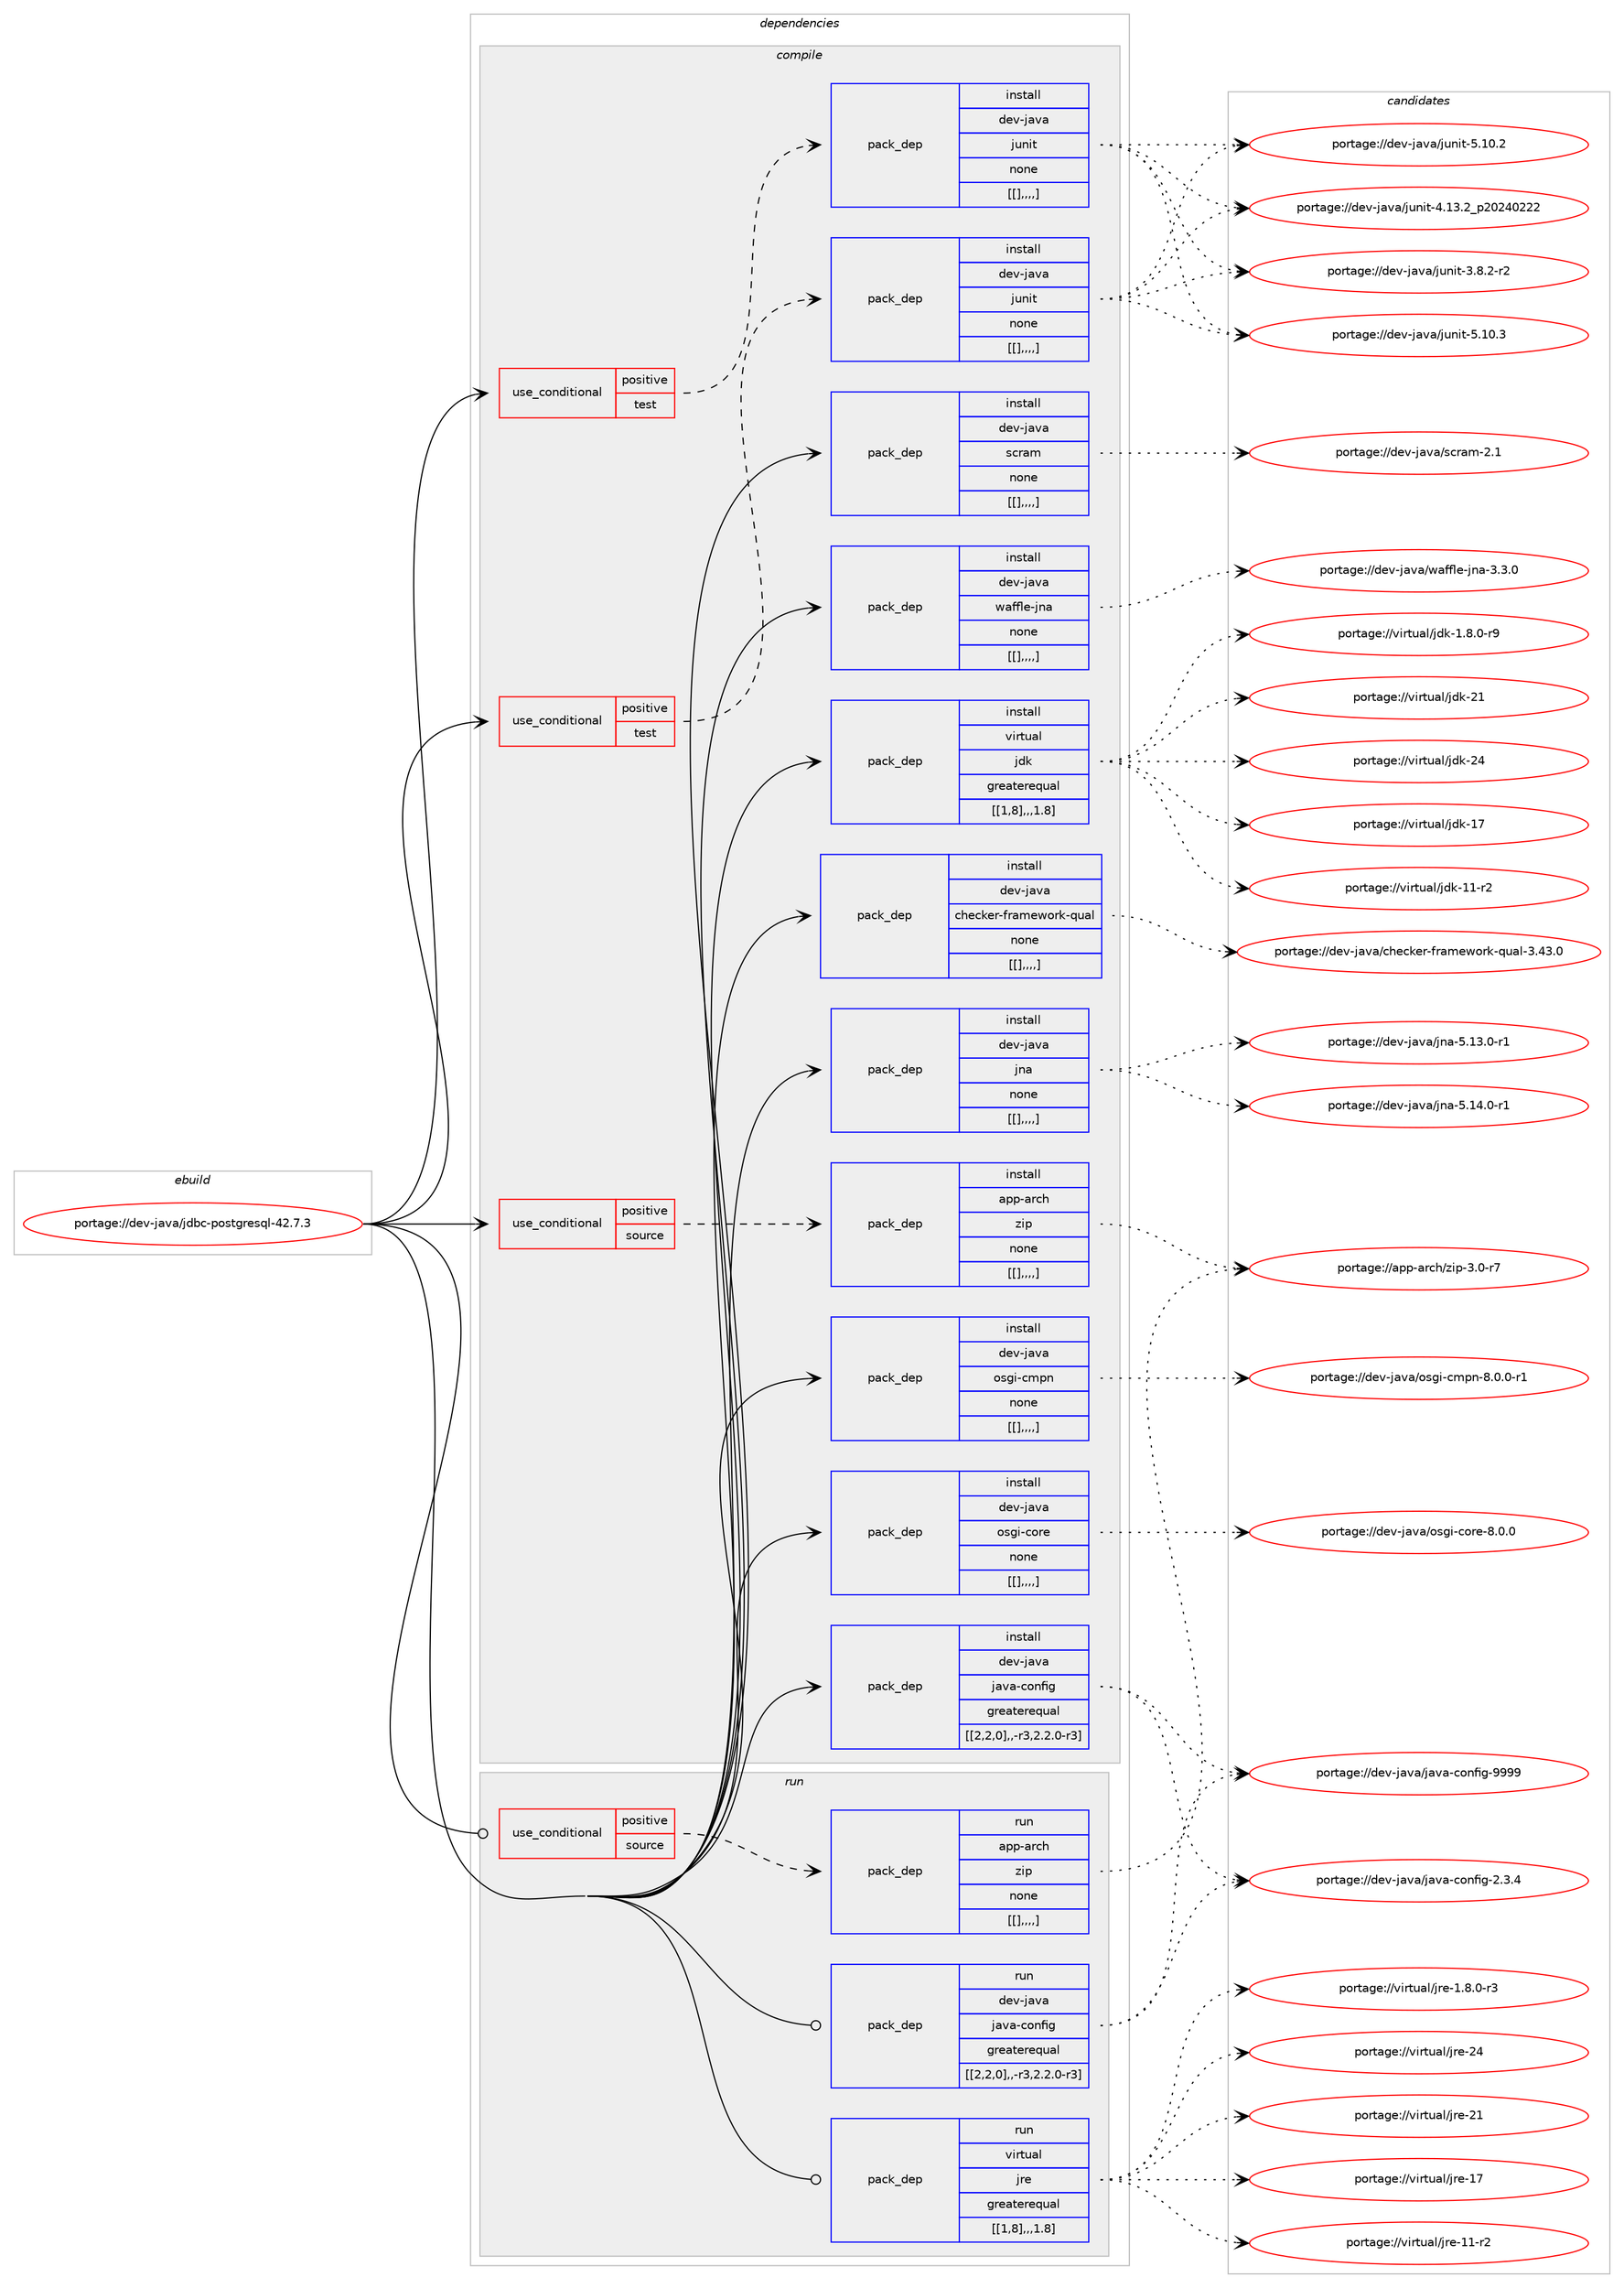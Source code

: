 digraph prolog {

# *************
# Graph options
# *************

newrank=true;
concentrate=true;
compound=true;
graph [rankdir=LR,fontname=Helvetica,fontsize=10,ranksep=1.5];#, ranksep=2.5, nodesep=0.2];
edge  [arrowhead=vee];
node  [fontname=Helvetica,fontsize=10];

# **********
# The ebuild
# **********

subgraph cluster_leftcol {
color=gray;
label=<<i>ebuild</i>>;
id [label="portage://dev-java/jdbc-postgresql-42.7.3", color=red, width=4, href="../dev-java/jdbc-postgresql-42.7.3.svg"];
}

# ****************
# The dependencies
# ****************

subgraph cluster_midcol {
color=gray;
label=<<i>dependencies</i>>;
subgraph cluster_compile {
fillcolor="#eeeeee";
style=filled;
label=<<i>compile</i>>;
subgraph cond22394 {
dependency95548 [label=<<TABLE BORDER="0" CELLBORDER="1" CELLSPACING="0" CELLPADDING="4"><TR><TD ROWSPAN="3" CELLPADDING="10">use_conditional</TD></TR><TR><TD>positive</TD></TR><TR><TD>source</TD></TR></TABLE>>, shape=none, color=red];
subgraph pack72104 {
dependency95549 [label=<<TABLE BORDER="0" CELLBORDER="1" CELLSPACING="0" CELLPADDING="4" WIDTH="220"><TR><TD ROWSPAN="6" CELLPADDING="30">pack_dep</TD></TR><TR><TD WIDTH="110">install</TD></TR><TR><TD>app-arch</TD></TR><TR><TD>zip</TD></TR><TR><TD>none</TD></TR><TR><TD>[[],,,,]</TD></TR></TABLE>>, shape=none, color=blue];
}
dependency95548:e -> dependency95549:w [weight=20,style="dashed",arrowhead="vee"];
}
id:e -> dependency95548:w [weight=20,style="solid",arrowhead="vee"];
subgraph cond22395 {
dependency95550 [label=<<TABLE BORDER="0" CELLBORDER="1" CELLSPACING="0" CELLPADDING="4"><TR><TD ROWSPAN="3" CELLPADDING="10">use_conditional</TD></TR><TR><TD>positive</TD></TR><TR><TD>test</TD></TR></TABLE>>, shape=none, color=red];
subgraph pack72105 {
dependency95551 [label=<<TABLE BORDER="0" CELLBORDER="1" CELLSPACING="0" CELLPADDING="4" WIDTH="220"><TR><TD ROWSPAN="6" CELLPADDING="30">pack_dep</TD></TR><TR><TD WIDTH="110">install</TD></TR><TR><TD>dev-java</TD></TR><TR><TD>junit</TD></TR><TR><TD>none</TD></TR><TR><TD>[[],,,,]</TD></TR></TABLE>>, shape=none, color=blue];
}
dependency95550:e -> dependency95551:w [weight=20,style="dashed",arrowhead="vee"];
}
id:e -> dependency95550:w [weight=20,style="solid",arrowhead="vee"];
subgraph cond22396 {
dependency95552 [label=<<TABLE BORDER="0" CELLBORDER="1" CELLSPACING="0" CELLPADDING="4"><TR><TD ROWSPAN="3" CELLPADDING="10">use_conditional</TD></TR><TR><TD>positive</TD></TR><TR><TD>test</TD></TR></TABLE>>, shape=none, color=red];
subgraph pack72106 {
dependency95553 [label=<<TABLE BORDER="0" CELLBORDER="1" CELLSPACING="0" CELLPADDING="4" WIDTH="220"><TR><TD ROWSPAN="6" CELLPADDING="30">pack_dep</TD></TR><TR><TD WIDTH="110">install</TD></TR><TR><TD>dev-java</TD></TR><TR><TD>junit</TD></TR><TR><TD>none</TD></TR><TR><TD>[[],,,,]</TD></TR></TABLE>>, shape=none, color=blue];
}
dependency95552:e -> dependency95553:w [weight=20,style="dashed",arrowhead="vee"];
}
id:e -> dependency95552:w [weight=20,style="solid",arrowhead="vee"];
subgraph pack72107 {
dependency95554 [label=<<TABLE BORDER="0" CELLBORDER="1" CELLSPACING="0" CELLPADDING="4" WIDTH="220"><TR><TD ROWSPAN="6" CELLPADDING="30">pack_dep</TD></TR><TR><TD WIDTH="110">install</TD></TR><TR><TD>dev-java</TD></TR><TR><TD>checker-framework-qual</TD></TR><TR><TD>none</TD></TR><TR><TD>[[],,,,]</TD></TR></TABLE>>, shape=none, color=blue];
}
id:e -> dependency95554:w [weight=20,style="solid",arrowhead="vee"];
subgraph pack72108 {
dependency95555 [label=<<TABLE BORDER="0" CELLBORDER="1" CELLSPACING="0" CELLPADDING="4" WIDTH="220"><TR><TD ROWSPAN="6" CELLPADDING="30">pack_dep</TD></TR><TR><TD WIDTH="110">install</TD></TR><TR><TD>dev-java</TD></TR><TR><TD>java-config</TD></TR><TR><TD>greaterequal</TD></TR><TR><TD>[[2,2,0],,-r3,2.2.0-r3]</TD></TR></TABLE>>, shape=none, color=blue];
}
id:e -> dependency95555:w [weight=20,style="solid",arrowhead="vee"];
subgraph pack72109 {
dependency95556 [label=<<TABLE BORDER="0" CELLBORDER="1" CELLSPACING="0" CELLPADDING="4" WIDTH="220"><TR><TD ROWSPAN="6" CELLPADDING="30">pack_dep</TD></TR><TR><TD WIDTH="110">install</TD></TR><TR><TD>dev-java</TD></TR><TR><TD>jna</TD></TR><TR><TD>none</TD></TR><TR><TD>[[],,,,]</TD></TR></TABLE>>, shape=none, color=blue];
}
id:e -> dependency95556:w [weight=20,style="solid",arrowhead="vee"];
subgraph pack72110 {
dependency95557 [label=<<TABLE BORDER="0" CELLBORDER="1" CELLSPACING="0" CELLPADDING="4" WIDTH="220"><TR><TD ROWSPAN="6" CELLPADDING="30">pack_dep</TD></TR><TR><TD WIDTH="110">install</TD></TR><TR><TD>dev-java</TD></TR><TR><TD>osgi-cmpn</TD></TR><TR><TD>none</TD></TR><TR><TD>[[],,,,]</TD></TR></TABLE>>, shape=none, color=blue];
}
id:e -> dependency95557:w [weight=20,style="solid",arrowhead="vee"];
subgraph pack72111 {
dependency95558 [label=<<TABLE BORDER="0" CELLBORDER="1" CELLSPACING="0" CELLPADDING="4" WIDTH="220"><TR><TD ROWSPAN="6" CELLPADDING="30">pack_dep</TD></TR><TR><TD WIDTH="110">install</TD></TR><TR><TD>dev-java</TD></TR><TR><TD>osgi-core</TD></TR><TR><TD>none</TD></TR><TR><TD>[[],,,,]</TD></TR></TABLE>>, shape=none, color=blue];
}
id:e -> dependency95558:w [weight=20,style="solid",arrowhead="vee"];
subgraph pack72112 {
dependency95559 [label=<<TABLE BORDER="0" CELLBORDER="1" CELLSPACING="0" CELLPADDING="4" WIDTH="220"><TR><TD ROWSPAN="6" CELLPADDING="30">pack_dep</TD></TR><TR><TD WIDTH="110">install</TD></TR><TR><TD>dev-java</TD></TR><TR><TD>scram</TD></TR><TR><TD>none</TD></TR><TR><TD>[[],,,,]</TD></TR></TABLE>>, shape=none, color=blue];
}
id:e -> dependency95559:w [weight=20,style="solid",arrowhead="vee"];
subgraph pack72113 {
dependency95560 [label=<<TABLE BORDER="0" CELLBORDER="1" CELLSPACING="0" CELLPADDING="4" WIDTH="220"><TR><TD ROWSPAN="6" CELLPADDING="30">pack_dep</TD></TR><TR><TD WIDTH="110">install</TD></TR><TR><TD>dev-java</TD></TR><TR><TD>waffle-jna</TD></TR><TR><TD>none</TD></TR><TR><TD>[[],,,,]</TD></TR></TABLE>>, shape=none, color=blue];
}
id:e -> dependency95560:w [weight=20,style="solid",arrowhead="vee"];
subgraph pack72114 {
dependency95561 [label=<<TABLE BORDER="0" CELLBORDER="1" CELLSPACING="0" CELLPADDING="4" WIDTH="220"><TR><TD ROWSPAN="6" CELLPADDING="30">pack_dep</TD></TR><TR><TD WIDTH="110">install</TD></TR><TR><TD>virtual</TD></TR><TR><TD>jdk</TD></TR><TR><TD>greaterequal</TD></TR><TR><TD>[[1,8],,,1.8]</TD></TR></TABLE>>, shape=none, color=blue];
}
id:e -> dependency95561:w [weight=20,style="solid",arrowhead="vee"];
}
subgraph cluster_compileandrun {
fillcolor="#eeeeee";
style=filled;
label=<<i>compile and run</i>>;
}
subgraph cluster_run {
fillcolor="#eeeeee";
style=filled;
label=<<i>run</i>>;
subgraph cond22397 {
dependency95562 [label=<<TABLE BORDER="0" CELLBORDER="1" CELLSPACING="0" CELLPADDING="4"><TR><TD ROWSPAN="3" CELLPADDING="10">use_conditional</TD></TR><TR><TD>positive</TD></TR><TR><TD>source</TD></TR></TABLE>>, shape=none, color=red];
subgraph pack72115 {
dependency95563 [label=<<TABLE BORDER="0" CELLBORDER="1" CELLSPACING="0" CELLPADDING="4" WIDTH="220"><TR><TD ROWSPAN="6" CELLPADDING="30">pack_dep</TD></TR><TR><TD WIDTH="110">run</TD></TR><TR><TD>app-arch</TD></TR><TR><TD>zip</TD></TR><TR><TD>none</TD></TR><TR><TD>[[],,,,]</TD></TR></TABLE>>, shape=none, color=blue];
}
dependency95562:e -> dependency95563:w [weight=20,style="dashed",arrowhead="vee"];
}
id:e -> dependency95562:w [weight=20,style="solid",arrowhead="odot"];
subgraph pack72116 {
dependency95564 [label=<<TABLE BORDER="0" CELLBORDER="1" CELLSPACING="0" CELLPADDING="4" WIDTH="220"><TR><TD ROWSPAN="6" CELLPADDING="30">pack_dep</TD></TR><TR><TD WIDTH="110">run</TD></TR><TR><TD>dev-java</TD></TR><TR><TD>java-config</TD></TR><TR><TD>greaterequal</TD></TR><TR><TD>[[2,2,0],,-r3,2.2.0-r3]</TD></TR></TABLE>>, shape=none, color=blue];
}
id:e -> dependency95564:w [weight=20,style="solid",arrowhead="odot"];
subgraph pack72117 {
dependency95565 [label=<<TABLE BORDER="0" CELLBORDER="1" CELLSPACING="0" CELLPADDING="4" WIDTH="220"><TR><TD ROWSPAN="6" CELLPADDING="30">pack_dep</TD></TR><TR><TD WIDTH="110">run</TD></TR><TR><TD>virtual</TD></TR><TR><TD>jre</TD></TR><TR><TD>greaterequal</TD></TR><TR><TD>[[1,8],,,1.8]</TD></TR></TABLE>>, shape=none, color=blue];
}
id:e -> dependency95565:w [weight=20,style="solid",arrowhead="odot"];
}
}

# **************
# The candidates
# **************

subgraph cluster_choices {
rank=same;
color=gray;
label=<<i>candidates</i>>;

subgraph choice72104 {
color=black;
nodesep=1;
choice9711211245971149910447122105112455146484511455 [label="portage://app-arch/zip-3.0-r7", color=red, width=4,href="../app-arch/zip-3.0-r7.svg"];
dependency95549:e -> choice9711211245971149910447122105112455146484511455:w [style=dotted,weight="100"];
}
subgraph choice72105 {
color=black;
nodesep=1;
choice1001011184510697118974710611711010511645534649484651 [label="portage://dev-java/junit-5.10.3", color=red, width=4,href="../dev-java/junit-5.10.3.svg"];
choice1001011184510697118974710611711010511645534649484650 [label="portage://dev-java/junit-5.10.2", color=red, width=4,href="../dev-java/junit-5.10.2.svg"];
choice1001011184510697118974710611711010511645524649514650951125048505248505050 [label="portage://dev-java/junit-4.13.2_p20240222", color=red, width=4,href="../dev-java/junit-4.13.2_p20240222.svg"];
choice100101118451069711897471061171101051164551465646504511450 [label="portage://dev-java/junit-3.8.2-r2", color=red, width=4,href="../dev-java/junit-3.8.2-r2.svg"];
dependency95551:e -> choice1001011184510697118974710611711010511645534649484651:w [style=dotted,weight="100"];
dependency95551:e -> choice1001011184510697118974710611711010511645534649484650:w [style=dotted,weight="100"];
dependency95551:e -> choice1001011184510697118974710611711010511645524649514650951125048505248505050:w [style=dotted,weight="100"];
dependency95551:e -> choice100101118451069711897471061171101051164551465646504511450:w [style=dotted,weight="100"];
}
subgraph choice72106 {
color=black;
nodesep=1;
choice1001011184510697118974710611711010511645534649484651 [label="portage://dev-java/junit-5.10.3", color=red, width=4,href="../dev-java/junit-5.10.3.svg"];
choice1001011184510697118974710611711010511645534649484650 [label="portage://dev-java/junit-5.10.2", color=red, width=4,href="../dev-java/junit-5.10.2.svg"];
choice1001011184510697118974710611711010511645524649514650951125048505248505050 [label="portage://dev-java/junit-4.13.2_p20240222", color=red, width=4,href="../dev-java/junit-4.13.2_p20240222.svg"];
choice100101118451069711897471061171101051164551465646504511450 [label="portage://dev-java/junit-3.8.2-r2", color=red, width=4,href="../dev-java/junit-3.8.2-r2.svg"];
dependency95553:e -> choice1001011184510697118974710611711010511645534649484651:w [style=dotted,weight="100"];
dependency95553:e -> choice1001011184510697118974710611711010511645534649484650:w [style=dotted,weight="100"];
dependency95553:e -> choice1001011184510697118974710611711010511645524649514650951125048505248505050:w [style=dotted,weight="100"];
dependency95553:e -> choice100101118451069711897471061171101051164551465646504511450:w [style=dotted,weight="100"];
}
subgraph choice72107 {
color=black;
nodesep=1;
choice1001011184510697118974799104101991071011144510211497109101119111114107451131179710845514652514648 [label="portage://dev-java/checker-framework-qual-3.43.0", color=red, width=4,href="../dev-java/checker-framework-qual-3.43.0.svg"];
dependency95554:e -> choice1001011184510697118974799104101991071011144510211497109101119111114107451131179710845514652514648:w [style=dotted,weight="100"];
}
subgraph choice72108 {
color=black;
nodesep=1;
choice10010111845106971189747106971189745991111101021051034557575757 [label="portage://dev-java/java-config-9999", color=red, width=4,href="../dev-java/java-config-9999.svg"];
choice1001011184510697118974710697118974599111110102105103455046514652 [label="portage://dev-java/java-config-2.3.4", color=red, width=4,href="../dev-java/java-config-2.3.4.svg"];
dependency95555:e -> choice10010111845106971189747106971189745991111101021051034557575757:w [style=dotted,weight="100"];
dependency95555:e -> choice1001011184510697118974710697118974599111110102105103455046514652:w [style=dotted,weight="100"];
}
subgraph choice72109 {
color=black;
nodesep=1;
choice1001011184510697118974710611097455346495246484511449 [label="portage://dev-java/jna-5.14.0-r1", color=red, width=4,href="../dev-java/jna-5.14.0-r1.svg"];
choice1001011184510697118974710611097455346495146484511449 [label="portage://dev-java/jna-5.13.0-r1", color=red, width=4,href="../dev-java/jna-5.13.0-r1.svg"];
dependency95556:e -> choice1001011184510697118974710611097455346495246484511449:w [style=dotted,weight="100"];
dependency95556:e -> choice1001011184510697118974710611097455346495146484511449:w [style=dotted,weight="100"];
}
subgraph choice72110 {
color=black;
nodesep=1;
choice1001011184510697118974711111510310545991091121104556464846484511449 [label="portage://dev-java/osgi-cmpn-8.0.0-r1", color=red, width=4,href="../dev-java/osgi-cmpn-8.0.0-r1.svg"];
dependency95557:e -> choice1001011184510697118974711111510310545991091121104556464846484511449:w [style=dotted,weight="100"];
}
subgraph choice72111 {
color=black;
nodesep=1;
choice100101118451069711897471111151031054599111114101455646484648 [label="portage://dev-java/osgi-core-8.0.0", color=red, width=4,href="../dev-java/osgi-core-8.0.0.svg"];
dependency95558:e -> choice100101118451069711897471111151031054599111114101455646484648:w [style=dotted,weight="100"];
}
subgraph choice72112 {
color=black;
nodesep=1;
choice10010111845106971189747115991149710945504649 [label="portage://dev-java/scram-2.1", color=red, width=4,href="../dev-java/scram-2.1.svg"];
dependency95559:e -> choice10010111845106971189747115991149710945504649:w [style=dotted,weight="100"];
}
subgraph choice72113 {
color=black;
nodesep=1;
choice10010111845106971189747119971021021081014510611097455146514648 [label="portage://dev-java/waffle-jna-3.3.0", color=red, width=4,href="../dev-java/waffle-jna-3.3.0.svg"];
dependency95560:e -> choice10010111845106971189747119971021021081014510611097455146514648:w [style=dotted,weight="100"];
}
subgraph choice72114 {
color=black;
nodesep=1;
choice1181051141161179710847106100107455052 [label="portage://virtual/jdk-24", color=red, width=4,href="../virtual/jdk-24.svg"];
choice1181051141161179710847106100107455049 [label="portage://virtual/jdk-21", color=red, width=4,href="../virtual/jdk-21.svg"];
choice1181051141161179710847106100107454955 [label="portage://virtual/jdk-17", color=red, width=4,href="../virtual/jdk-17.svg"];
choice11810511411611797108471061001074549494511450 [label="portage://virtual/jdk-11-r2", color=red, width=4,href="../virtual/jdk-11-r2.svg"];
choice11810511411611797108471061001074549465646484511457 [label="portage://virtual/jdk-1.8.0-r9", color=red, width=4,href="../virtual/jdk-1.8.0-r9.svg"];
dependency95561:e -> choice1181051141161179710847106100107455052:w [style=dotted,weight="100"];
dependency95561:e -> choice1181051141161179710847106100107455049:w [style=dotted,weight="100"];
dependency95561:e -> choice1181051141161179710847106100107454955:w [style=dotted,weight="100"];
dependency95561:e -> choice11810511411611797108471061001074549494511450:w [style=dotted,weight="100"];
dependency95561:e -> choice11810511411611797108471061001074549465646484511457:w [style=dotted,weight="100"];
}
subgraph choice72115 {
color=black;
nodesep=1;
choice9711211245971149910447122105112455146484511455 [label="portage://app-arch/zip-3.0-r7", color=red, width=4,href="../app-arch/zip-3.0-r7.svg"];
dependency95563:e -> choice9711211245971149910447122105112455146484511455:w [style=dotted,weight="100"];
}
subgraph choice72116 {
color=black;
nodesep=1;
choice10010111845106971189747106971189745991111101021051034557575757 [label="portage://dev-java/java-config-9999", color=red, width=4,href="../dev-java/java-config-9999.svg"];
choice1001011184510697118974710697118974599111110102105103455046514652 [label="portage://dev-java/java-config-2.3.4", color=red, width=4,href="../dev-java/java-config-2.3.4.svg"];
dependency95564:e -> choice10010111845106971189747106971189745991111101021051034557575757:w [style=dotted,weight="100"];
dependency95564:e -> choice1001011184510697118974710697118974599111110102105103455046514652:w [style=dotted,weight="100"];
}
subgraph choice72117 {
color=black;
nodesep=1;
choice1181051141161179710847106114101455052 [label="portage://virtual/jre-24", color=red, width=4,href="../virtual/jre-24.svg"];
choice1181051141161179710847106114101455049 [label="portage://virtual/jre-21", color=red, width=4,href="../virtual/jre-21.svg"];
choice1181051141161179710847106114101454955 [label="portage://virtual/jre-17", color=red, width=4,href="../virtual/jre-17.svg"];
choice11810511411611797108471061141014549494511450 [label="portage://virtual/jre-11-r2", color=red, width=4,href="../virtual/jre-11-r2.svg"];
choice11810511411611797108471061141014549465646484511451 [label="portage://virtual/jre-1.8.0-r3", color=red, width=4,href="../virtual/jre-1.8.0-r3.svg"];
dependency95565:e -> choice1181051141161179710847106114101455052:w [style=dotted,weight="100"];
dependency95565:e -> choice1181051141161179710847106114101455049:w [style=dotted,weight="100"];
dependency95565:e -> choice1181051141161179710847106114101454955:w [style=dotted,weight="100"];
dependency95565:e -> choice11810511411611797108471061141014549494511450:w [style=dotted,weight="100"];
dependency95565:e -> choice11810511411611797108471061141014549465646484511451:w [style=dotted,weight="100"];
}
}

}
